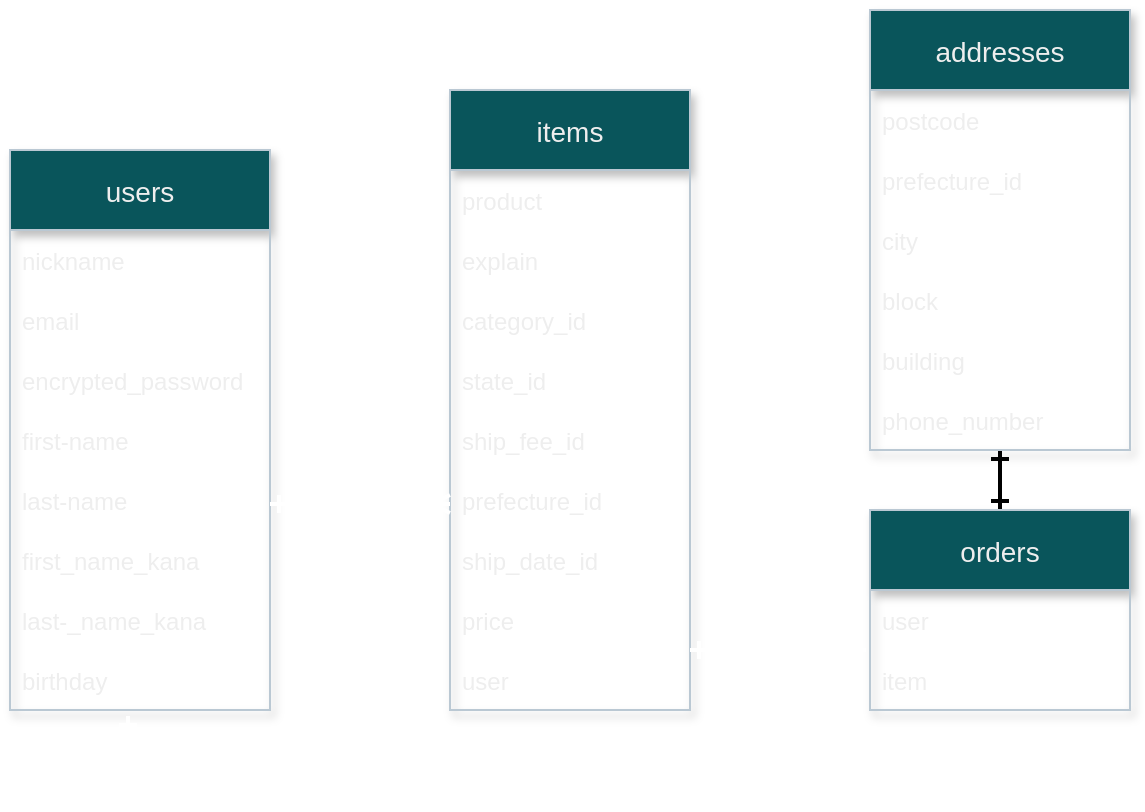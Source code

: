 <mxfile version="14.2.4" type="embed">
    <diagram id="s1vCrZfmDpgzqGmZMuxE" name="ページ1">
        <mxGraphModel dx="562" dy="635" grid="1" gridSize="10" guides="1" tooltips="1" connect="1" arrows="1" fold="1" page="1" pageScale="1" pageWidth="827" pageHeight="1169" math="0" shadow="0">
            <root>
                <mxCell id="0"/>
                <mxCell id="1" parent="0"/>
                <mxCell id="31" value="users" style="swimlane;fontStyle=0;childLayout=stackLayout;horizontal=1;startSize=40;horizontalStack=0;resizeParent=1;resizeParentMax=0;resizeLast=0;collapsible=1;marginBottom=0;align=center;fontSize=14;rounded=0;sketch=0;strokeColor=#BAC8D3;fillColor=#09555B;fontColor=#EEEEEE;shadow=1;verticalAlign=middle;" parent="1" vertex="1">
                    <mxGeometry x="110" y="170" width="130" height="280" as="geometry">
                        <mxRectangle x="110" y="110" width="50" height="26" as="alternateBounds"/>
                    </mxGeometry>
                </mxCell>
                <mxCell id="32" value="nickname" style="text;strokeColor=none;fillColor=none;spacingLeft=4;spacingRight=4;overflow=hidden;rotatable=0;points=[[0,0.5],[1,0.5]];portConstraint=eastwest;fontSize=12;fontColor=#EEEEEE;verticalAlign=middle;fontStyle=0" parent="31" vertex="1">
                    <mxGeometry y="40" width="130" height="30" as="geometry"/>
                </mxCell>
                <mxCell id="66" value="email" style="text;strokeColor=none;fillColor=none;spacingLeft=4;spacingRight=4;overflow=hidden;rotatable=0;points=[[0,0.5],[1,0.5]];portConstraint=eastwest;fontSize=12;fontColor=#EEEEEE;verticalAlign=middle;fontStyle=0" parent="31" vertex="1">
                    <mxGeometry y="70" width="130" height="30" as="geometry"/>
                </mxCell>
                <mxCell id="67" value="encrypted_password" style="text;strokeColor=none;fillColor=none;spacingLeft=4;spacingRight=4;overflow=hidden;rotatable=0;points=[[0,0.5],[1,0.5]];portConstraint=eastwest;fontSize=12;fontColor=#EEEEEE;verticalAlign=middle;fontStyle=0" parent="31" vertex="1">
                    <mxGeometry y="100" width="130" height="30" as="geometry"/>
                </mxCell>
                <mxCell id="68" value="first-name" style="text;strokeColor=none;fillColor=none;spacingLeft=4;spacingRight=4;overflow=hidden;rotatable=0;points=[[0,0.5],[1,0.5]];portConstraint=eastwest;fontSize=12;fontColor=#EEEEEE;verticalAlign=middle;fontStyle=0" parent="31" vertex="1">
                    <mxGeometry y="130" width="130" height="30" as="geometry"/>
                </mxCell>
                <mxCell id="69" value="last-name" style="text;strokeColor=none;fillColor=none;spacingLeft=4;spacingRight=4;overflow=hidden;rotatable=0;points=[[0,0.5],[1,0.5]];portConstraint=eastwest;fontSize=12;fontColor=#EEEEEE;verticalAlign=middle;fontStyle=0" parent="31" vertex="1">
                    <mxGeometry y="160" width="130" height="30" as="geometry"/>
                </mxCell>
                <mxCell id="112" value="first_name_kana" style="text;strokeColor=none;fillColor=none;spacingLeft=4;spacingRight=4;overflow=hidden;rotatable=0;points=[[0,0.5],[1,0.5]];portConstraint=eastwest;fontSize=12;fontColor=#EEEEEE;verticalAlign=middle;fontStyle=0" parent="31" vertex="1">
                    <mxGeometry y="190" width="130" height="30" as="geometry"/>
                </mxCell>
                <mxCell id="71" value="last-_name_kana" style="text;strokeColor=none;fillColor=none;spacingLeft=4;spacingRight=4;overflow=hidden;rotatable=0;points=[[0,0.5],[1,0.5]];portConstraint=eastwest;fontSize=12;fontColor=#EEEEEE;verticalAlign=middle;fontStyle=0" parent="31" vertex="1">
                    <mxGeometry y="220" width="130" height="30" as="geometry"/>
                </mxCell>
                <mxCell id="72" value="birthday" style="text;strokeColor=none;fillColor=none;spacingLeft=4;spacingRight=4;overflow=hidden;rotatable=0;points=[[0,0.5],[1,0.5]];portConstraint=eastwest;fontSize=12;fontColor=#EEEEEE;verticalAlign=middle;fontStyle=0" parent="31" vertex="1">
                    <mxGeometry y="250" width="130" height="30" as="geometry"/>
                </mxCell>
                <mxCell id="73" value="items" style="swimlane;fontStyle=0;childLayout=stackLayout;horizontal=1;startSize=40;horizontalStack=0;resizeParent=1;resizeParentMax=0;resizeLast=0;collapsible=1;marginBottom=0;align=center;fontSize=14;rounded=0;sketch=0;strokeColor=#BAC8D3;fillColor=#09555B;fontColor=#EEEEEE;shadow=1;verticalAlign=middle;" parent="1" vertex="1">
                    <mxGeometry x="330" y="140" width="120" height="310" as="geometry">
                        <mxRectangle x="110" y="110" width="50" height="26" as="alternateBounds"/>
                    </mxGeometry>
                </mxCell>
                <mxCell id="75" value="product" style="text;strokeColor=none;fillColor=none;spacingLeft=4;spacingRight=4;overflow=hidden;rotatable=0;points=[[0,0.5],[1,0.5]];portConstraint=eastwest;fontSize=12;fontColor=#EEEEEE;verticalAlign=middle;fontStyle=0" parent="73" vertex="1">
                    <mxGeometry y="40" width="120" height="30" as="geometry"/>
                </mxCell>
                <mxCell id="76" value="explain" style="text;strokeColor=none;fillColor=none;spacingLeft=4;spacingRight=4;overflow=hidden;rotatable=0;points=[[0,0.5],[1,0.5]];portConstraint=eastwest;fontSize=12;fontColor=#EEEEEE;verticalAlign=middle;fontStyle=0" parent="73" vertex="1">
                    <mxGeometry y="70" width="120" height="30" as="geometry"/>
                </mxCell>
                <mxCell id="77" value="category_id" style="text;strokeColor=none;fillColor=none;spacingLeft=4;spacingRight=4;overflow=hidden;rotatable=0;points=[[0,0.5],[1,0.5]];portConstraint=eastwest;fontSize=12;fontColor=#EEEEEE;verticalAlign=middle;fontStyle=0" parent="73" vertex="1">
                    <mxGeometry y="100" width="120" height="30" as="geometry"/>
                </mxCell>
                <mxCell id="107" value="state_id" style="text;strokeColor=none;fillColor=none;spacingLeft=4;spacingRight=4;overflow=hidden;rotatable=0;points=[[0,0.5],[1,0.5]];portConstraint=eastwest;fontSize=12;fontColor=#EEEEEE;verticalAlign=middle;fontStyle=0" parent="73" vertex="1">
                    <mxGeometry y="130" width="120" height="30" as="geometry"/>
                </mxCell>
                <mxCell id="108" value="ship_fee_id" style="text;strokeColor=none;fillColor=none;spacingLeft=4;spacingRight=4;overflow=hidden;rotatable=0;points=[[0,0.5],[1,0.5]];portConstraint=eastwest;fontSize=12;fontColor=#EEEEEE;verticalAlign=middle;fontStyle=0" parent="73" vertex="1">
                    <mxGeometry y="160" width="120" height="30" as="geometry"/>
                </mxCell>
                <mxCell id="109" value="prefecture_id" style="text;strokeColor=none;fillColor=none;spacingLeft=4;spacingRight=4;overflow=hidden;rotatable=0;points=[[0,0.5],[1,0.5]];portConstraint=eastwest;fontSize=12;fontColor=#EEEEEE;verticalAlign=middle;fontStyle=0" parent="73" vertex="1">
                    <mxGeometry y="190" width="120" height="30" as="geometry"/>
                </mxCell>
                <mxCell id="110" value="ship_date_id" style="text;strokeColor=none;fillColor=none;spacingLeft=4;spacingRight=4;overflow=hidden;rotatable=0;points=[[0,0.5],[1,0.5]];portConstraint=eastwest;fontSize=12;fontColor=#EEEEEE;verticalAlign=middle;fontStyle=0" parent="73" vertex="1">
                    <mxGeometry y="220" width="120" height="30" as="geometry"/>
                </mxCell>
                <mxCell id="83" value="price" style="text;strokeColor=none;fillColor=none;spacingLeft=4;spacingRight=4;overflow=hidden;rotatable=0;points=[[0,0.5],[1,0.5]];portConstraint=eastwest;fontSize=12;fontColor=#EEEEEE;verticalAlign=middle;fontStyle=0" parent="73" vertex="1">
                    <mxGeometry y="250" width="120" height="30" as="geometry"/>
                </mxCell>
                <mxCell id="97" value="user" style="text;strokeColor=none;fillColor=none;spacingLeft=4;spacingRight=4;overflow=hidden;rotatable=0;points=[[0,0.5],[1,0.5]];portConstraint=eastwest;fontSize=12;fontColor=#EEEEEE;verticalAlign=middle;fontStyle=0" parent="73" vertex="1">
                    <mxGeometry y="280" width="120" height="30" as="geometry"/>
                </mxCell>
                <mxCell id="122" value="" style="edgeStyle=orthogonalEdgeStyle;rounded=0;orthogonalLoop=1;jettySize=auto;html=1;startArrow=ERone;startFill=0;endArrow=ERone;endFill=0;strokeWidth=2;" edge="1" parent="1" source="84" target="114">
                    <mxGeometry relative="1" as="geometry"/>
                </mxCell>
                <mxCell id="84" value="addresses" style="swimlane;fontStyle=0;childLayout=stackLayout;horizontal=1;startSize=40;horizontalStack=0;resizeParent=1;resizeParentMax=0;resizeLast=0;collapsible=1;marginBottom=0;align=center;fontSize=14;rounded=0;sketch=0;strokeColor=#BAC8D3;fillColor=#09555B;fontColor=#EEEEEE;shadow=1;verticalAlign=middle;" parent="1" vertex="1">
                    <mxGeometry x="540" y="100" width="130" height="220" as="geometry">
                        <mxRectangle x="110" y="110" width="50" height="26" as="alternateBounds"/>
                    </mxGeometry>
                </mxCell>
                <mxCell id="88" value="postcode" style="text;strokeColor=none;fillColor=none;spacingLeft=4;spacingRight=4;overflow=hidden;rotatable=0;points=[[0,0.5],[1,0.5]];portConstraint=eastwest;fontSize=12;fontColor=#EEEEEE;verticalAlign=middle;fontStyle=0" parent="84" vertex="1">
                    <mxGeometry y="40" width="130" height="30" as="geometry"/>
                </mxCell>
                <mxCell id="89" value="prefecture_id" style="text;strokeColor=none;fillColor=none;spacingLeft=4;spacingRight=4;overflow=hidden;rotatable=0;points=[[0,0.5],[1,0.5]];portConstraint=eastwest;fontSize=12;fontColor=#EEEEEE;verticalAlign=middle;fontStyle=0" parent="84" vertex="1">
                    <mxGeometry y="70" width="130" height="30" as="geometry"/>
                </mxCell>
                <mxCell id="90" value="city" style="text;strokeColor=none;fillColor=none;spacingLeft=4;spacingRight=4;overflow=hidden;rotatable=0;points=[[0,0.5],[1,0.5]];portConstraint=eastwest;fontSize=12;fontColor=#EEEEEE;verticalAlign=middle;fontStyle=0" parent="84" vertex="1">
                    <mxGeometry y="100" width="130" height="30" as="geometry"/>
                </mxCell>
                <mxCell id="91" value="block" style="text;strokeColor=none;fillColor=none;spacingLeft=4;spacingRight=4;overflow=hidden;rotatable=0;points=[[0,0.5],[1,0.5]];portConstraint=eastwest;fontSize=12;fontColor=#EEEEEE;verticalAlign=middle;fontStyle=0" parent="84" vertex="1">
                    <mxGeometry y="130" width="130" height="30" as="geometry"/>
                </mxCell>
                <mxCell id="92" value="building" style="text;strokeColor=none;fillColor=none;spacingLeft=4;spacingRight=4;overflow=hidden;rotatable=0;points=[[0,0.5],[1,0.5]];portConstraint=eastwest;fontSize=12;fontColor=#EEEEEE;verticalAlign=middle;fontStyle=0" parent="84" vertex="1">
                    <mxGeometry y="160" width="130" height="30" as="geometry"/>
                </mxCell>
                <mxCell id="94" value="phone_number" style="text;strokeColor=none;fillColor=none;spacingLeft=4;spacingRight=4;overflow=hidden;rotatable=0;points=[[0,0.5],[1,0.5]];portConstraint=eastwest;fontSize=12;fontColor=#EEEEEE;verticalAlign=middle;fontStyle=0" parent="84" vertex="1">
                    <mxGeometry y="190" width="130" height="30" as="geometry"/>
                </mxCell>
                <mxCell id="99" value="" style="edgeStyle=segmentEdgeStyle;endArrow=ERmany;html=1;strokeWidth=2;fontSize=12;endFill=0;startArrow=ERone;startFill=0;strokeColor=#FFFFFF;entryX=0.531;entryY=1.1;entryDx=0;entryDy=0;entryPerimeter=0;exitX=0.454;exitY=1.1;exitDx=0;exitDy=0;exitPerimeter=0;" parent="1" edge="1" target="121" source="72">
                    <mxGeometry width="50" height="50" relative="1" as="geometry">
                        <mxPoint x="170" y="512" as="sourcePoint"/>
                        <mxPoint x="606.95" y="533" as="targetPoint"/>
                        <Array as="points">
                            <mxPoint x="169" y="490"/>
                            <mxPoint x="609" y="490"/>
                        </Array>
                    </mxGeometry>
                </mxCell>
                <mxCell id="101" value="" style="edgeStyle=segmentEdgeStyle;endArrow=ERmany;html=1;strokeWidth=2;fontSize=12;endFill=0;startArrow=ERone;startFill=0;strokeColor=#FFFFFF;rounded=0;jumpSize=14;" parent="1" edge="1">
                    <mxGeometry width="50" height="50" relative="1" as="geometry">
                        <mxPoint x="240" y="347" as="sourcePoint"/>
                        <mxPoint x="330" y="347" as="targetPoint"/>
                        <Array as="points">
                            <mxPoint x="260" y="347"/>
                            <mxPoint x="260" y="347"/>
                        </Array>
                    </mxGeometry>
                </mxCell>
                <mxCell id="114" value="orders" style="swimlane;fontStyle=0;childLayout=stackLayout;horizontal=1;startSize=40;horizontalStack=0;resizeParent=1;resizeParentMax=0;resizeLast=0;collapsible=1;marginBottom=0;align=center;fontSize=14;rounded=0;sketch=0;strokeColor=#BAC8D3;fillColor=#09555B;fontColor=#EEEEEE;shadow=1;verticalAlign=middle;" vertex="1" parent="1">
                    <mxGeometry x="540" y="350" width="130" height="100" as="geometry">
                        <mxRectangle x="110" y="110" width="50" height="26" as="alternateBounds"/>
                    </mxGeometry>
                </mxCell>
                <mxCell id="115" value="user" style="text;strokeColor=none;fillColor=none;spacingLeft=4;spacingRight=4;overflow=hidden;rotatable=0;points=[[0,0.5],[1,0.5]];portConstraint=eastwest;fontSize=12;fontColor=#EEEEEE;verticalAlign=middle;fontStyle=0" vertex="1" parent="114">
                    <mxGeometry y="40" width="130" height="30" as="geometry"/>
                </mxCell>
                <mxCell id="121" value="item" style="text;strokeColor=none;fillColor=none;spacingLeft=4;spacingRight=4;overflow=hidden;rotatable=0;points=[[0,0.5],[1,0.5]];portConstraint=eastwest;fontSize=12;fontColor=#EEEEEE;verticalAlign=middle;fontStyle=0" vertex="1" parent="114">
                    <mxGeometry y="70" width="130" height="30" as="geometry"/>
                </mxCell>
                <mxCell id="124" value="" style="edgeStyle=segmentEdgeStyle;endArrow=ERone;html=1;strokeWidth=2;fontSize=12;endFill=0;startArrow=ERone;startFill=0;strokeColor=#FFFFFF;rounded=0;jumpSize=14;exitX=1.017;exitY=0.8;exitDx=0;exitDy=0;exitPerimeter=0;" edge="1" parent="1">
                    <mxGeometry width="50" height="50" relative="1" as="geometry">
                        <mxPoint x="450.0" y="420" as="sourcePoint"/>
                        <mxPoint x="537.96" y="420" as="targetPoint"/>
                        <Array as="points">
                            <mxPoint x="537.96" y="420"/>
                        </Array>
                    </mxGeometry>
                </mxCell>
            </root>
        </mxGraphModel>
    </diagram>
</mxfile>